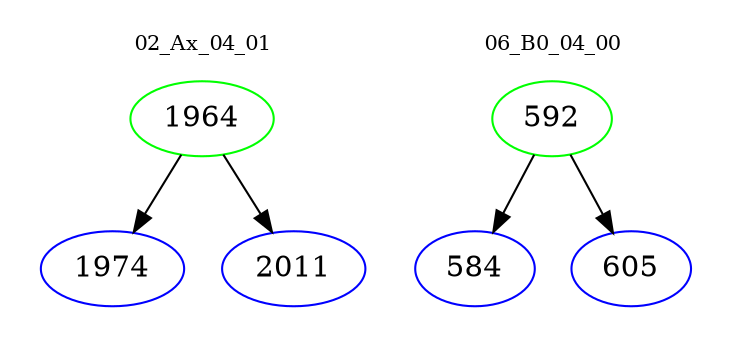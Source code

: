 digraph{
subgraph cluster_0 {
color = white
label = "02_Ax_04_01";
fontsize=10;
T0_1964 [label="1964", color="green"]
T0_1964 -> T0_1974 [color="black"]
T0_1974 [label="1974", color="blue"]
T0_1964 -> T0_2011 [color="black"]
T0_2011 [label="2011", color="blue"]
}
subgraph cluster_1 {
color = white
label = "06_B0_04_00";
fontsize=10;
T1_592 [label="592", color="green"]
T1_592 -> T1_584 [color="black"]
T1_584 [label="584", color="blue"]
T1_592 -> T1_605 [color="black"]
T1_605 [label="605", color="blue"]
}
}

